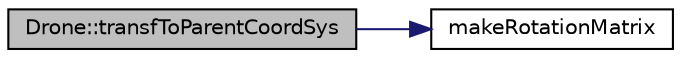 digraph "Drone::transfToParentCoordSys"
{
 // LATEX_PDF_SIZE
  edge [fontname="Helvetica",fontsize="10",labelfontname="Helvetica",labelfontsize="10"];
  node [fontname="Helvetica",fontsize="10",shape=record];
  rankdir="LR";
  Node1 [label="Drone::transfToParentCoordSys",height=0.2,width=0.4,color="black", fillcolor="grey75", style="filled", fontcolor="black",tooltip="Funkcja przekształca zadany wierzchołek do układu współrzędnych rodzica."];
  Node1 -> Node2 [color="midnightblue",fontsize="10",style="solid",fontname="Helvetica"];
  Node2 [label="makeRotationMatrix",height=0.2,width=0.4,color="black", fillcolor="white", style="filled",URL="$_matrix_8hh.html#a8483aa9f8e99f4a9e89e244b2baff8a0",tooltip="Funkcja tworząca macierz obrotu."];
}
